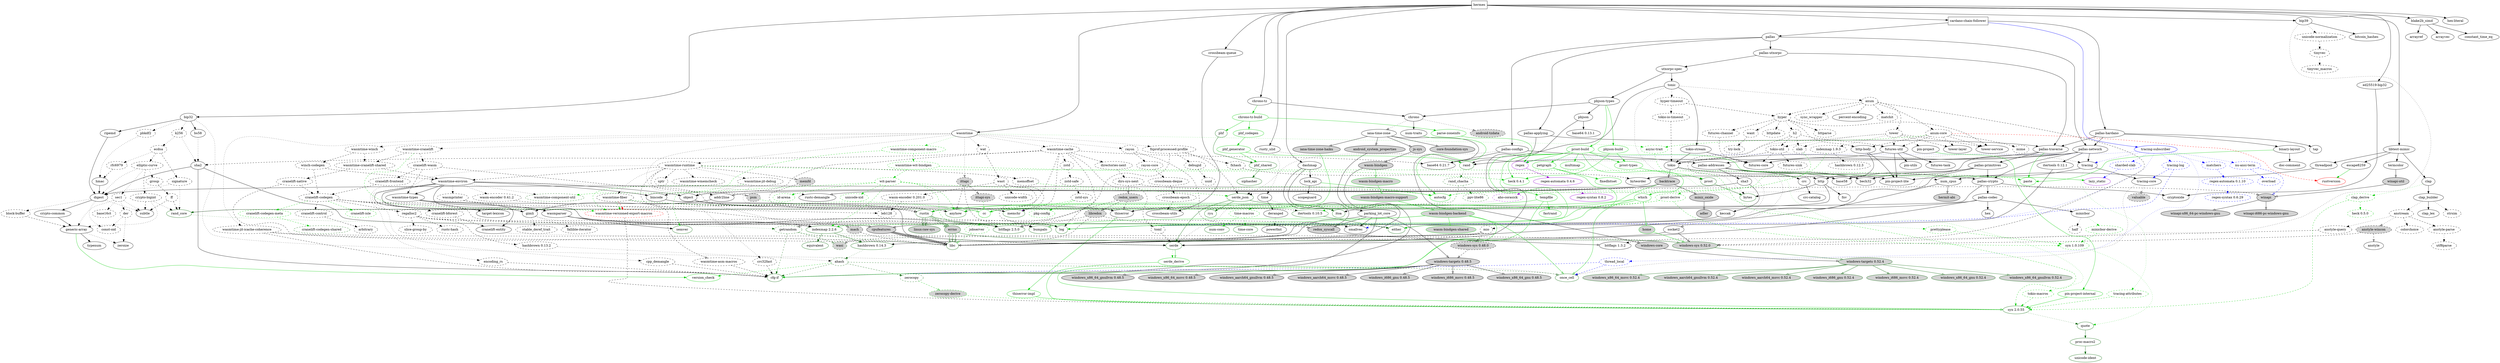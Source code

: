 digraph {
    0 [ label = "hermes" shape = box]
    1 [ label = "cardano-chain-follower" shape = box]
    2 [ label = "anyhow" color = darkgreen]
    3 [ label = "bip32" ]
    4 [ label = "bip39" ]
    5 [ label = "blake2b_simd" ]
    6 [ label = "chrono" ]
    7 [ label = "chrono-tz" ]
    8 [ label = "crossbeam-queue" ]
    9 [ label = "cryptoxide" ]
    10 [ label = "dashmap" ]
    11 [ label = "ed25519-bip32" ]
    12 [ label = "hex" ]
    13 [ label = "hex-literal" ]
    14 [ label = "iana-time-zone" ]
    15 [ label = "libtest-mimic" ]
    16 [ label = "once_cell" color = darkgreen]
    17 [ label = "pallas" ]
    18 [ label = "rand" color = darkgreen]
    19 [ label = "rusty_ulid" ]
    20 [ label = "thiserror" ]
    21 [ label = "time" ]
    22 [ label = "tokio" ]
    23 [ label = "tracing" ]
    24 [ label = "tracing-subscriber" color = blue]
    25 [ label = "wasmtime" ]
    26 [ label = "pallas-hardano" ]
    27 [ label = "bs58" ]
    28 [ label = "hmac" ]
    29 [ label = "k256" style = dashed]
    30 [ label = "pbkdf2" style = dashed]
    31 [ label = "rand_core" color = darkgreen]
    32 [ label = "ripemd" ]
    33 [ label = "sha2" ]
    34 [ label = "subtle" ]
    35 [ label = "zeroize" ]
    36 [ label = "bitcoin_hashes" ]
    37 [ label = "serde" color = darkgreen]
    38 [ label = "unicode-normalization" style = dashed]
    39 [ label = "arrayref" ]
    40 [ label = "arrayvec" ]
    41 [ label = "constant_time_eq" ]
    42 [ label = "android-tzdata" style = "dashed,filled", fillcolor = lightgrey]
    43 [ label = "js-sys" style = filled, fillcolor = lightgrey]
    44 [ label = "num-traits" ]
    45 [ label = "wasm-bindgen" style = filled, fillcolor = lightgrey]
    46 [ label = "windows-targets 0.52.4" color = darkgreen, style = filled, fillcolor = lightgrey]
    47 [ label = "chrono-tz-build" color = green3]
    48 [ label = "phf" color = darkgreen]
    49 [ label = "crossbeam-utils" ]
    50 [ label = "cfg-if" color = darkgreen]
    51 [ label = "hashbrown 0.14.3" color = darkgreen]
    52 [ label = "lock_api" ]
    53 [ label = "parking_lot_core" ]
    54 [ label = "android_system_properties" style = filled, fillcolor = lightgrey]
    55 [ label = "core-foundation-sys" style = filled, fillcolor = lightgrey]
    56 [ label = "iana-time-zone-haiku" style = filled, fillcolor = lightgrey]
    57 [ label = "windows-core" style = filled, fillcolor = lightgrey]
    58 [ label = "clap" ]
    59 [ label = "escape8259" ]
    60 [ label = "termcolor" ]
    61 [ label = "threadpool" ]
    62 [ label = "pallas-addresses" ]
    63 [ label = "pallas-applying" ]
    64 [ label = "pallas-codec" ]
    65 [ label = "pallas-configs" ]
    66 [ label = "pallas-crypto" ]
    67 [ label = "pallas-network" ]
    68 [ label = "pallas-primitives" ]
    69 [ label = "pallas-traverse" ]
    70 [ label = "pallas-utxorpc" ]
    71 [ label = "libc" color = darkgreen]
    72 [ label = "rand_chacha" color = darkgreen, style = dashed]
    73 [ label = "thiserror-impl" color = green3]
    74 [ label = "deranged" ]
    75 [ label = "itoa" color = darkgreen]
    76 [ label = "num-conv" color = darkgreen]
    77 [ label = "powerfmt" ]
    78 [ label = "time-core" color = darkgreen]
    79 [ label = "time-macros" color = green3, style = dashed]
    80 [ label = "backtrace" style = filled, fillcolor = lightgrey]
    81 [ label = "bytes" color = darkgreen]
    82 [ label = "mio" style = dashed]
    83 [ label = "num_cpus" ]
    84 [ label = "pin-project-lite" ]
    85 [ label = "socket2" ]
    86 [ label = "tokio-macros" color = green3, style = dashed]
    87 [ label = "windows-sys 0.48.0" style = "dashed,filled", fillcolor = lightgrey]
    88 [ label = "tracing-attributes" color = green3, style = dashed]
    89 [ label = "tracing-core" ]
    90 [ label = "matchers" color = blue, style = dashed]
    91 [ label = "nu-ansi-term" color = blue, style = dashed]
    92 [ label = "regex" color = darkviolet]
    93 [ label = "sharded-slab" color = blue, style = dashed]
    94 [ label = "smallvec" ]
    95 [ label = "thread_local" color = blue, style = dashed]
    96 [ label = "tracing-log" color = blue, style = dashed]
    97 [ label = "addr2line" ]
    98 [ label = "async-trait" color = green3, style = dashed]
    99 [ label = "bincode" ]
    100 [ label = "bumpalo" color = darkgreen]
    101 [ label = "encoding_rs" style = dashed]
    102 [ label = "fxprof-processed-profile" style = dashed]
    103 [ label = "gimli" ]
    104 [ label = "indexmap 2.2.6" color = darkgreen]
    105 [ label = "ittapi" style = "dashed,filled", fillcolor = lightgrey]
    106 [ label = "log" color = darkgreen]
    107 [ label = "object" ]
    108 [ label = "paste" color = green3]
    109 [ label = "rayon" style = dashed]
    110 [ label = "rustix" color = darkgreen]
    111 [ label = "serde_derive" color = green3]
    112 [ label = "serde_json" color = darkgreen]
    113 [ label = "target-lexicon" ]
    114 [ label = "wasm-encoder 0.41.2" style = dashed]
    115 [ label = "wasmparser" ]
    116 [ label = "wasmtime-cache" style = dashed]
    117 [ label = "wasmtime-component-macro" color = green3, style = dashed]
    118 [ label = "wasmtime-component-util" color = darkgreen, style = dashed]
    119 [ label = "wasmtime-cranelift" style = dashed]
    120 [ label = "wasmtime-environ" ]
    121 [ label = "wasmtime-fiber" style = dashed]
    122 [ label = "wasmtime-jit-debug" style = dashed]
    123 [ label = "wasmtime-jit-icache-coherence" style = dashed]
    124 [ label = "wasmtime-runtime" style = dashed]
    125 [ label = "wasmtime-winch" style = dashed]
    126 [ label = "wat" style = dashed]
    127 [ label = "windows-sys 0.52.0" color = darkgreen, style = filled, fillcolor = lightgrey]
    128 [ label = "binary-layout" ]
    129 [ label = "tap" ]
    130 [ label = "digest" ]
    131 [ label = "ecdsa" style = dashed]
    132 [ label = "elliptic-curve" style = dashed]
    133 [ label = "getrandom" color = darkgreen, style = dashed]
    134 [ label = "cpufeatures" style = filled, fillcolor = lightgrey]
    135 [ label = "tinyvec" style = dashed]
    136 [ label = "autocfg" color = green3]
    137 [ label = "wasm-bindgen-macro" color = green3, style = filled, fillcolor = lightgrey]
    138 [ label = "windows_aarch64_gnullvm 0.52.4" color = darkgreen, style = filled, fillcolor = lightgrey]
    139 [ label = "windows_aarch64_msvc 0.52.4" color = darkgreen, style = filled, fillcolor = lightgrey]
    140 [ label = "windows_i686_gnu 0.52.4" color = darkgreen, style = filled, fillcolor = lightgrey]
    141 [ label = "windows_i686_msvc 0.52.4" color = darkgreen, style = filled, fillcolor = lightgrey]
    142 [ label = "windows_x86_64_gnu 0.52.4" color = darkgreen, style = filled, fillcolor = lightgrey]
    143 [ label = "windows_x86_64_gnullvm 0.52.4" color = darkgreen, style = filled, fillcolor = lightgrey]
    144 [ label = "windows_x86_64_msvc 0.52.4" color = darkgreen, style = filled, fillcolor = lightgrey]
    145 [ label = "parse-zoneinfo" color = green3]
    146 [ label = "phf_codegen" color = green3]
    147 [ label = "phf_shared" color = darkgreen]
    148 [ label = "ahash" color = darkgreen, style = dashed]
    149 [ label = "scopeguard" ]
    150 [ label = "redox_syscall" style = filled, fillcolor = lightgrey]
    151 [ label = "windows-targets 0.48.5" style = filled, fillcolor = lightgrey]
    152 [ label = "cc" color = green3]
    153 [ label = "clap_builder" ]
    154 [ label = "clap_derive" color = green3, style = dashed]
    155 [ label = "rustversion" color = red]
    156 [ label = "winapi-util" style = filled, fillcolor = lightgrey]
    157 [ label = "base58" ]
    158 [ label = "bech32" ]
    159 [ label = "crc" ]
    160 [ label = "sha3" ]
    161 [ label = "minicbor" ]
    162 [ label = "base64 0.21.7" ]
    163 [ label = "byteorder" ]
    164 [ label = "itertools 0.12.1" ]
    165 [ label = "utxorpc-spec" ]
    166 [ label = "ppv-lite86" color = darkgreen, style = dashed]
    167 [ label = "proc-macro2" color = darkgreen]
    168 [ label = "quote" color = darkgreen]
    169 [ label = "syn 2.0.55" color = darkgreen]
    170 [ label = "miniz_oxide" style = filled, fillcolor = lightgrey]
    171 [ label = "rustc-demangle" ]
    172 [ label = "wasi" color = darkgreen, style = "dashed,filled", fillcolor = lightgrey]
    173 [ label = "hermit-abi" style = filled, fillcolor = lightgrey]
    174 [ label = "valuable" style = "dashed,filled", fillcolor = lightgrey]
    175 [ label = "regex-automata 0.1.10" color = blue, style = dashed]
    176 [ label = "overload" color = blue, style = dashed]
    177 [ label = "winapi" style = filled, fillcolor = lightgrey]
    178 [ label = "aho-corasick" color = darkviolet, style = dashed]
    179 [ label = "memchr" color = darkgreen]
    180 [ label = "regex-automata 0.4.6" color = darkviolet]
    181 [ label = "regex-syntax 0.8.2" color = darkviolet]
    182 [ label = "lazy_static" color = darkviolet]
    183 [ label = "bitflags 2.5.0" color = darkgreen]
    184 [ label = "debugid" style = dashed]
    185 [ label = "fxhash" style = dashed]
    186 [ label = "fallible-iterator" style = dashed]
    187 [ label = "stable_deref_trait" style = dashed]
    188 [ label = "equivalent" color = darkgreen]
    189 [ label = "ittapi-sys" style = "dashed,filled", fillcolor = lightgrey]
    190 [ label = "crc32fast" style = dashed]
    191 [ label = "either" color = darkgreen]
    192 [ label = "rayon-core" style = dashed]
    193 [ label = "errno" color = darkgreen, style = filled, fillcolor = lightgrey]
    194 [ label = "linux-raw-sys" color = darkgreen, style = filled, fillcolor = lightgrey]
    195 [ label = "ryu" color = darkgreen]
    196 [ label = "leb128" style = dashed]
    197 [ label = "semver" color = darkgreen]
    198 [ label = "directories-next" style = dashed]
    199 [ label = "toml" style = dashed]
    200 [ label = "zstd" style = dashed]
    201 [ label = "wasmtime-wit-bindgen" color = green3, style = dashed]
    202 [ label = "wit-parser" color = green3, style = dashed]
    203 [ label = "cranelift-codegen" style = dashed]
    204 [ label = "cranelift-control" style = dashed]
    205 [ label = "cranelift-entity" ]
    206 [ label = "cranelift-frontend" style = dashed]
    207 [ label = "cranelift-native" style = dashed]
    208 [ label = "cranelift-wasm" style = dashed]
    209 [ label = "wasmtime-cranelift-shared" style = dashed]
    210 [ label = "wasmtime-versioned-export-macros" color = red, style = dashed]
    211 [ label = "cpp_demangle" style = dashed]
    212 [ label = "wasmprinter" style = dashed]
    213 [ label = "wasmtime-types" ]
    214 [ label = "wasmtime-asm-macros" style = dashed]
    215 [ label = "mach" style = "dashed,filled", fillcolor = lightgrey]
    216 [ label = "memfd" style = "dashed,filled", fillcolor = lightgrey]
    217 [ label = "memoffset" style = dashed]
    218 [ label = "psm" style = "dashed,filled", fillcolor = lightgrey]
    219 [ label = "sptr" style = dashed]
    220 [ label = "wasmtime-wmemcheck" style = dashed]
    221 [ label = "winch-codegen" style = dashed]
    222 [ label = "wast" style = dashed]
    223 [ label = "doc-comment" ]
    224 [ label = "block-buffer" style = dashed]
    225 [ label = "const-oid" style = dashed]
    226 [ label = "crypto-common" ]
    227 [ label = "der" style = dashed]
    228 [ label = "rfc6979" style = dashed]
    229 [ label = "signature" style = dashed]
    230 [ label = "base16ct" style = dashed]
    231 [ label = "crypto-bigint" style = dashed]
    232 [ label = "ff" style = dashed]
    233 [ label = "generic-array" ]
    234 [ label = "group" style = dashed]
    235 [ label = "sec1" style = dashed]
    236 [ label = "tinyvec_macros" style = dashed]
    237 [ label = "wasm-bindgen-macro-support" color = green3, style = filled, fillcolor = lightgrey]
    238 [ label = "phf_generator" color = green3]
    239 [ label = "siphasher" color = darkgreen]
    240 [ label = "version_check" color = green3]
    241 [ label = "zerocopy" color = darkgreen, style = dashed]
    242 [ label = "bitflags 1.3.2" ]
    243 [ label = "windows_aarch64_gnullvm 0.48.5" style = filled, fillcolor = lightgrey]
    244 [ label = "windows_aarch64_msvc 0.48.5" style = filled, fillcolor = lightgrey]
    245 [ label = "windows_i686_gnu 0.48.5" style = filled, fillcolor = lightgrey]
    246 [ label = "windows_i686_msvc 0.48.5" style = filled, fillcolor = lightgrey]
    247 [ label = "windows_x86_64_gnu 0.48.5" style = filled, fillcolor = lightgrey]
    248 [ label = "windows_x86_64_gnullvm 0.48.5" style = filled, fillcolor = lightgrey]
    249 [ label = "windows_x86_64_msvc 0.48.5" style = filled, fillcolor = lightgrey]
    250 [ label = "jobserver" color = green3, style = dashed]
    251 [ label = "anstream" style = dashed]
    252 [ label = "anstyle" ]
    253 [ label = "clap_lex" ]
    254 [ label = "strsim" style = dashed]
    255 [ label = "heck 0.5.0" color = green3, style = dashed]
    256 [ label = "crc-catalog" ]
    257 [ label = "keccak" ]
    258 [ label = "half" style = dashed]
    259 [ label = "minicbor-derive" color = green3, style = dashed]
    260 [ label = "pbjson" ]
    261 [ label = "pbjson-types" ]
    262 [ label = "prost" color = darkgreen]
    263 [ label = "tonic" ]
    264 [ label = "unicode-ident" color = darkgreen]
    265 [ label = "adler" style = filled, fillcolor = lightgrey]
    266 [ label = "regex-syntax 0.6.29" color = blue, style = dashed]
    267 [ label = "winapi-i686-pc-windows-gnu" style = filled, fillcolor = lightgrey]
    268 [ label = "winapi-x86_64-pc-windows-gnu" style = filled, fillcolor = lightgrey]
    269 [ label = "uuid" style = dashed]
    270 [ label = "crossbeam-deque" style = dashed]
    271 [ label = "dirs-sys-next" style = dashed]
    272 [ label = "zstd-safe" style = dashed]
    273 [ label = "heck 0.4.1" color = green3]
    274 [ label = "id-arena" color = green3, style = dashed]
    275 [ label = "unicode-xid" color = green3, style = dashed]
    276 [ label = "cranelift-bforest" style = dashed]
    277 [ label = "cranelift-codegen-meta" color = green3, style = dashed]
    278 [ label = "cranelift-codegen-shared" color = darkgreen, style = dashed]
    279 [ label = "cranelift-isle" color = green3, style = dashed]
    280 [ label = "regalloc2" style = dashed]
    281 [ label = "arbitrary" style = dashed]
    282 [ label = "itertools 0.10.5" color = darkgreen]
    283 [ label = "unicode-width" style = dashed]
    284 [ label = "wasm-encoder 0.201.0" style = dashed]
    285 [ label = "typenum" ]
    286 [ label = "wasm-bindgen-backend" color = green3, style = filled, fillcolor = lightgrey]
    287 [ label = "wasm-bindgen-shared" color = green3, style = filled, fillcolor = lightgrey]
    288 [ label = "zerocopy-derive" color = green3, style = "dashed,filled", fillcolor = lightgrey]
    289 [ label = "anstyle-parse" style = dashed]
    290 [ label = "anstyle-query" style = dashed]
    291 [ label = "anstyle-wincon" style = "dashed,filled", fillcolor = lightgrey]
    292 [ label = "colorchoice" style = dashed]
    293 [ label = "utf8parse" style = dashed]
    294 [ label = "syn 1.0.109" color = green3, style = dashed]
    295 [ label = "base64 0.13.1" ]
    296 [ label = "pbjson-build" color = green3]
    297 [ label = "prost-build" color = green3]
    298 [ label = "prost-derive" color = green3, style = dashed]
    299 [ label = "axum" style = dashed]
    300 [ label = "futures-core" ]
    301 [ label = "futures-util" ]
    302 [ label = "h2" style = dashed]
    303 [ label = "http" ]
    304 [ label = "http-body" ]
    305 [ label = "hyper" style = dashed]
    306 [ label = "hyper-timeout" style = dashed]
    307 [ label = "percent-encoding" ]
    308 [ label = "pin-project" ]
    309 [ label = "tokio-stream" ]
    310 [ label = "tower" style = dashed]
    311 [ label = "tower-layer" ]
    312 [ label = "tower-service" ]
    313 [ label = "crossbeam-epoch" style = dashed]
    314 [ label = "redox_users" style = "dashed,filled", fillcolor = lightgrey]
    315 [ label = "zstd-sys" style = dashed]
    316 [ label = "hashbrown 0.13.2" style = dashed]
    317 [ label = "rustc-hash" style = dashed]
    318 [ label = "slice-group-by" style = dashed]
    319 [ label = "prost-types" color = green3]
    320 [ label = "multimap" color = green3]
    321 [ label = "petgraph" color = green3]
    322 [ label = "prettyplease" color = green3, style = dashed]
    323 [ label = "tempfile" color = green3]
    324 [ label = "which" color = green3]
    325 [ label = "axum-core" style = dashed]
    326 [ label = "matchit" style = dashed]
    327 [ label = "mime" style = dashed]
    328 [ label = "sync_wrapper" style = dashed]
    329 [ label = "futures-task" ]
    330 [ label = "pin-utils" ]
    331 [ label = "fnv" ]
    332 [ label = "futures-sink" style = dashed]
    333 [ label = "slab" style = dashed]
    334 [ label = "tokio-util" style = dashed]
    335 [ label = "futures-channel" style = dashed]
    336 [ label = "httparse" style = dashed]
    337 [ label = "httpdate" style = dashed]
    338 [ label = "want" style = dashed]
    339 [ label = "tokio-io-timeout" style = dashed]
    340 [ label = "pin-project-internal" color = green3]
    341 [ label = "indexmap 1.9.3" style = dashed]
    342 [ label = "libredox" style = "dashed,filled", fillcolor = lightgrey]
    343 [ label = "pkg-config" color = green3, style = dashed]
    344 [ label = "fixedbitset" color = green3]
    345 [ label = "fastrand" color = green3]
    346 [ label = "home" color = green3, style = filled, fillcolor = lightgrey]
    347 [ label = "try-lock" style = dashed]
    348 [ label = "hashbrown 0.12.3" style = dashed]
    0 -> 3 [ ]
    0 -> 4 [ ]
    0 -> 5 [ ]
    0 -> 1 [ ]
    0 -> 7 [ ]
    0 -> 8 [ ]
    0 -> 10 [ ]
    0 -> 11 [ ]
    0 -> 13 [ ]
    0 -> 15 [ ]
    0 -> 19 [ ]
    0 -> 25 [ ]
    1 -> 17 [ ]
    1 -> 26 [ ]
    1 -> 24 [ color = blue]
    3 -> 27 [ ]
    3 -> 29 [ style = dotted]
    3 -> 16 [ style = dotted]
    3 -> 30 [ style = dotted]
    3 -> 32 [ ]
    4 -> 36 [ ]
    4 -> 37 [ style = dotted]
    4 -> 38 [ style = dotted]
    5 -> 39 [ ]
    5 -> 40 [ ]
    5 -> 41 [ ]
    6 -> 42 [ arrowType = empty, fillcolor = lightgrey, style = dotted]
    6 -> 14 [ arrowType = empty, fillcolor = lightgrey, style = dotted]
    6 -> 44 [ ]
    7 -> 6 [ ]
    7 -> 47 [ color = green3]
    8 -> 49 [ ]
    10 -> 51 [ ]
    10 -> 52 [ ]
    10 -> 53 [ ]
    11 -> 9 [ ]
    14 -> 54 [ arrowType = empty, fillcolor = lightgrey]
    14 -> 55 [ arrowType = empty, fillcolor = lightgrey]
    14 -> 56 [ arrowType = empty, fillcolor = lightgrey]
    14 -> 43 [ arrowType = empty, fillcolor = lightgrey]
    14 -> 57 [ arrowType = empty, fillcolor = lightgrey]
    15 -> 58 [ ]
    15 -> 59 [ ]
    15 -> 60 [ ]
    15 -> 61 [ ]
    17 -> 63 [ ]
    17 -> 65 [ ]
    17 -> 67 [ ]
    17 -> 70 [ ]
    18 -> 72 [ color = darkgreen, style = dotted]
    19 -> 18 [ style = dotted]
    19 -> 21 [ style = dotted]
    20 -> 73 [ color = green3]
    21 -> 74 [ ]
    21 -> 75 [ style = dotted]
    21 -> 37 [ style = dotted]
    21 -> 79 [ color = green3, style = dotted]
    22 -> 80 [ arrowType = empty, fillcolor = lightgrey]
    22 -> 81 [ style = dotted]
    22 -> 82 [ style = dotted]
    22 -> 83 [ style = dotted]
    22 -> 84 [ ]
    22 -> 85 [ arrowType = empty, fillcolor = lightgrey, style = dotted]
    22 -> 86 [ color = green3, style = dotted]
    23 -> 84 [ ]
    23 -> 88 [ color = green3, style = dotted]
    23 -> 89 [ ]
    24 -> 90 [ color = blue, style = dotted]
    24 -> 91 [ color = blue, style = dotted]
    24 -> 92 [ color = blue, style = dotted]
    24 -> 93 [ color = blue, style = dotted]
    24 -> 94 [ color = blue, style = dotted]
    24 -> 95 [ color = blue, style = dotted]
    24 -> 23 [ color = blue, style = dotted]
    24 -> 96 [ color = blue, style = dotted]
    25 -> 97 [ style = dotted]
    25 -> 98 [ color = green3, style = dotted]
    25 -> 102 [ style = dotted]
    25 -> 105 [ arrowType = empty, fillcolor = lightgrey, style = dotted]
    25 -> 109 [ style = dotted]
    25 -> 116 [ style = dotted]
    25 -> 117 [ color = green3, style = dotted]
    25 -> 119 [ style = dotted]
    25 -> 123 [ style = dotted]
    25 -> 124 [ style = dotted]
    25 -> 125 [ style = dotted]
    25 -> 126 [ style = dotted]
    26 -> 128 [ ]
    26 -> 67 [ ]
    26 -> 69 [ ]
    26 -> 129 [ ]
    27 -> 33 [ style = dotted]
    28 -> 130 [ ]
    29 -> 131 [ style = dotted]
    29 -> 33 [ style = dotted]
    30 -> 28 [ style = dotted]
    31 -> 133 [ color = darkgreen, style = dotted]
    32 -> 130 [ ]
    33 -> 50 [ ]
    33 -> 134 [ arrowType = empty, fillcolor = lightgrey]
    33 -> 130 [ ]
    37 -> 111 [ color = green3, style = dotted]
    37 -> 111 [ color = green3, arrowType = empty, fillcolor = lightgrey]
    38 -> 135 [ style = dashed]
    43 -> 45 [ arrowType = empty, fillcolor = lightgrey]
    44 -> 136 [ color = green3]
    45 -> 50 [ arrowType = empty, fillcolor = lightgrey]
    45 -> 137 [ color = green3, arrowType = empty, fillcolor = lightgrey]
    46 -> 138 [ color = darkgreen, arrowType = empty, fillcolor = lightgrey]
    46 -> 139 [ color = darkgreen, arrowType = empty, fillcolor = lightgrey]
    46 -> 140 [ color = darkgreen, arrowType = empty, fillcolor = lightgrey]
    46 -> 141 [ color = darkgreen, arrowType = empty, fillcolor = lightgrey]
    46 -> 142 [ color = darkgreen, arrowType = empty, fillcolor = lightgrey]
    46 -> 143 [ color = darkgreen, arrowType = empty, fillcolor = lightgrey]
    46 -> 144 [ color = darkgreen, arrowType = empty, fillcolor = lightgrey]
    47 -> 145 [ color = green3]
    47 -> 48 [ color = green3]
    47 -> 146 [ color = green3]
    48 -> 147 [ color = darkgreen]
    51 -> 148 [ color = darkgreen, style = dotted]
    52 -> 136 [ color = green3]
    52 -> 149 [ ]
    53 -> 50 [ ]
    53 -> 71 [ arrowType = empty, fillcolor = lightgrey]
    53 -> 150 [ arrowType = empty, fillcolor = lightgrey]
    53 -> 94 [ ]
    53 -> 151 [ arrowType = empty, fillcolor = lightgrey]
    54 -> 71 [ arrowType = empty, fillcolor = lightgrey]
    56 -> 152 [ color = green3, arrowType = empty, fillcolor = lightgrey]
    57 -> 46 [ arrowType = empty, fillcolor = lightgrey]
    58 -> 153 [ ]
    58 -> 154 [ color = green3, style = dotted]
    59 -> 155 [ color = green3]
    60 -> 156 [ arrowType = empty, fillcolor = lightgrey]
    61 -> 83 [ ]
    62 -> 157 [ ]
    62 -> 158 [ ]
    62 -> 159 [ ]
    62 -> 66 [ ]
    62 -> 160 [ ]
    63 -> 69 [ ]
    63 -> 18 [ ]
    64 -> 12 [ ]
    64 -> 161 [ ]
    64 -> 37 [ ]
    64 -> 20 [ ]
    65 -> 162 [ ]
    65 -> 62 [ ]
    65 -> 112 [ style = dotted]
    66 -> 9 [ ]
    66 -> 64 [ ]
    66 -> 31 [ ]
    67 -> 163 [ ]
    67 -> 164 [ ]
    67 -> 66 [ ]
    67 -> 18 [ ]
    67 -> 22 [ ]
    67 -> 23 [ ]
    68 -> 157 [ ]
    68 -> 158 [ ]
    68 -> 106 [ ]
    68 -> 66 [ ]
    68 -> 112 [ style = dotted]
    69 -> 62 [ ]
    69 -> 68 [ ]
    69 -> 108 [ color = green3]
    70 -> 69 [ ]
    70 -> 165 [ ]
    72 -> 166 [ color = darkgreen, style = dashed]
    72 -> 31 [ color = darkgreen, style = dashed]
    73 -> 169 [ color = green3]
    74 -> 77 [ style = dotted]
    79 -> 76 [ color = green3, style = dashed]
    79 -> 78 [ color = green3, style = dashed]
    80 -> 97 [ arrowType = empty, fillcolor = lightgrey]
    80 -> 152 [ color = green3, arrowType = empty, fillcolor = lightgrey]
    80 -> 170 [ arrowType = empty, fillcolor = lightgrey]
    80 -> 107 [ arrowType = empty, fillcolor = lightgrey]
    80 -> 171 [ arrowType = empty, fillcolor = lightgrey]
    82 -> 71 [ arrowType = empty, fillcolor = lightgrey, style = dashed]
    82 -> 71 [ arrowType = empty, fillcolor = lightgrey, style = dashed]
    82 -> 172 [ arrowType = empty, fillcolor = lightgrey, style = dashed]
    82 -> 87 [ arrowType = empty, fillcolor = lightgrey, style = dashed]
    83 -> 173 [ arrowType = empty, fillcolor = lightgrey]
    83 -> 71 [ arrowType = empty, fillcolor = lightgrey]
    85 -> 71 [ arrowType = empty, fillcolor = lightgrey]
    85 -> 127 [ arrowType = empty, fillcolor = lightgrey]
    86 -> 169 [ color = green3, style = dashed]
    87 -> 151 [ arrowType = empty, fillcolor = lightgrey, style = dashed]
    88 -> 169 [ color = green3, style = dashed]
    89 -> 16 [ style = dotted]
    89 -> 174 [ arrowType = empty, fillcolor = lightgrey, style = dotted]
    90 -> 175 [ color = blue, style = dashed]
    91 -> 176 [ color = blue, style = dashed]
    91 -> 177 [ color = blue, arrowType = empty, fillcolor = lightgrey, style = dashed]
    92 -> 180 [ color = darkviolet]
    93 -> 182 [ color = blue, style = dashed]
    95 -> 50 [ color = blue, style = dashed]
    95 -> 16 [ color = blue, style = dashed]
    96 -> 106 [ color = blue, style = dashed]
    96 -> 89 [ color = blue, style = dashed]
    97 -> 103 [ ]
    98 -> 169 [ color = green3, style = dashed]
    99 -> 37 [ ]
    101 -> 50 [ style = dashed]
    102 -> 183 [ style = dashed]
    102 -> 184 [ style = dashed]
    102 -> 185 [ style = dashed]
    102 -> 112 [ style = dashed]
    103 -> 186 [ style = dotted]
    103 -> 104 [ style = dotted]
    103 -> 187 [ style = dotted]
    104 -> 188 [ color = darkgreen]
    104 -> 51 [ color = darkgreen]
    104 -> 37 [ color = darkgreen, style = dotted]
    105 -> 2 [ arrowType = empty, fillcolor = lightgrey, style = dashed]
    105 -> 189 [ arrowType = empty, fillcolor = lightgrey, style = dashed]
    105 -> 106 [ arrowType = empty, fillcolor = lightgrey, style = dashed]
    107 -> 190 [ style = dotted]
    107 -> 104 [ style = dotted]
    107 -> 179 [ ]
    109 -> 191 [ style = dashed]
    109 -> 192 [ style = dashed]
    110 -> 183 [ color = darkgreen]
    110 -> 193 [ color = darkgreen, arrowType = empty, fillcolor = lightgrey, style = dotted]
    110 -> 193 [ color = darkgreen, arrowType = empty, fillcolor = lightgrey]
    110 -> 193 [ color = darkgreen, arrowType = empty, fillcolor = lightgrey]
    110 -> 194 [ color = darkgreen, arrowType = empty, fillcolor = lightgrey]
    110 -> 194 [ color = darkgreen, arrowType = empty, fillcolor = lightgrey]
    111 -> 169 [ color = green3]
    112 -> 75 [ color = darkgreen]
    112 -> 195 [ color = darkgreen]
    112 -> 37 [ color = darkgreen]
    114 -> 196 [ style = dashed]
    115 -> 183 [ ]
    115 -> 104 [ ]
    115 -> 197 [ ]
    116 -> 2 [ style = dashed]
    116 -> 162 [ style = dashed]
    116 -> 99 [ style = dashed]
    116 -> 198 [ style = dashed]
    116 -> 106 [ style = dashed]
    116 -> 110 [ arrowType = empty, fillcolor = lightgrey, style = dashed]
    116 -> 33 [ style = dashed]
    116 -> 199 [ style = dashed]
    116 -> 200 [ style = dashed]
    117 -> 118 [ color = green3, style = dashed]
    117 -> 201 [ color = green3, style = dashed]
    119 -> 208 [ style = dashed]
    119 -> 209 [ style = dashed]
    119 -> 210 [ color = green3, style = dashed]
    120 -> 99 [ ]
    120 -> 211 [ style = dotted]
    120 -> 103 [ ]
    120 -> 106 [ ]
    120 -> 107 [ ]
    120 -> 171 [ style = dotted]
    120 -> 113 [ ]
    120 -> 114 [ style = dotted]
    120 -> 212 [ style = dotted]
    120 -> 118 [ style = dotted]
    120 -> 213 [ ]
    121 -> 2 [ style = dashed]
    121 -> 152 [ color = green3, style = dashed]
    121 -> 110 [ arrowType = empty, fillcolor = lightgrey, style = dashed]
    121 -> 214 [ arrowType = empty, fillcolor = lightgrey, style = dashed]
    121 -> 210 [ color = green3, style = dashed]
    121 -> 210 [ color = red, style = dashed]
    122 -> 107 [ style = dotted]
    122 -> 110 [ arrowType = empty, fillcolor = lightgrey, style = dotted]
    122 -> 210 [ color = green3, style = dashed]
    123 -> 50 [ style = dashed]
    123 -> 71 [ arrowType = empty, fillcolor = lightgrey, style = dashed]
    123 -> 127 [ arrowType = empty, fillcolor = lightgrey, style = dashed]
    124 -> 101 [ style = dotted]
    124 -> 215 [ arrowType = empty, fillcolor = lightgrey, style = dashed]
    124 -> 216 [ arrowType = empty, fillcolor = lightgrey, style = dashed]
    124 -> 217 [ style = dashed]
    124 -> 108 [ color = green3, style = dashed]
    124 -> 218 [ arrowType = empty, fillcolor = lightgrey, style = dashed]
    124 -> 219 [ style = dashed]
    124 -> 120 [ style = dashed]
    124 -> 121 [ style = dotted]
    124 -> 122 [ style = dotted]
    124 -> 220 [ style = dashed]
    125 -> 209 [ style = dashed]
    125 -> 221 [ style = dashed]
    126 -> 222 [ style = dashed]
    127 -> 46 [ color = darkgreen, arrowType = empty, fillcolor = lightgrey]
    128 -> 223 [ ]
    128 -> 108 [ color = green3]
    130 -> 224 [ style = dotted]
    130 -> 225 [ style = dotted]
    130 -> 226 [ ]
    130 -> 34 [ style = dotted]
    131 -> 132 [ style = dashed]
    131 -> 228 [ style = dotted]
    131 -> 229 [ style = dashed]
    132 -> 231 [ style = dashed]
    132 -> 130 [ style = dotted]
    132 -> 234 [ style = dotted]
    132 -> 235 [ style = dotted]
    133 -> 50 [ color = darkgreen, style = dashed]
    133 -> 71 [ color = darkgreen, arrowType = empty, fillcolor = lightgrey, style = dashed]
    133 -> 172 [ color = darkgreen, arrowType = empty, fillcolor = lightgrey, style = dashed]
    134 -> 71 [ arrowType = empty, fillcolor = lightgrey]
    134 -> 71 [ arrowType = empty, fillcolor = lightgrey]
    134 -> 71 [ arrowType = empty, fillcolor = lightgrey]
    134 -> 71 [ arrowType = empty, fillcolor = lightgrey]
    135 -> 236 [ style = dotted]
    137 -> 237 [ color = green3, arrowType = empty, fillcolor = lightgrey]
    145 -> 92 [ color = green3]
    146 -> 238 [ color = green3]
    147 -> 239 [ color = darkgreen]
    148 -> 50 [ color = darkgreen, style = dashed]
    148 -> 16 [ color = darkgreen, arrowType = empty, fillcolor = lightgrey, style = dashed]
    148 -> 240 [ color = green3, style = dashed]
    148 -> 241 [ color = darkgreen, style = dashed]
    150 -> 242 [ arrowType = empty, fillcolor = lightgrey]
    151 -> 243 [ arrowType = empty, fillcolor = lightgrey]
    151 -> 244 [ arrowType = empty, fillcolor = lightgrey]
    151 -> 245 [ arrowType = empty, fillcolor = lightgrey]
    151 -> 246 [ arrowType = empty, fillcolor = lightgrey]
    151 -> 247 [ arrowType = empty, fillcolor = lightgrey]
    151 -> 248 [ arrowType = empty, fillcolor = lightgrey]
    151 -> 249 [ arrowType = empty, fillcolor = lightgrey]
    152 -> 250 [ color = green3, style = dotted]
    153 -> 251 [ style = dotted]
    153 -> 253 [ ]
    153 -> 254 [ style = dotted]
    154 -> 255 [ color = green3, style = dashed]
    154 -> 169 [ color = green3, style = dashed]
    156 -> 177 [ arrowType = empty, fillcolor = lightgrey]
    159 -> 256 [ ]
    160 -> 130 [ ]
    160 -> 257 [ ]
    161 -> 258 [ style = dotted]
    161 -> 259 [ color = green3, style = dotted]
    164 -> 191 [ ]
    165 -> 261 [ ]
    165 -> 263 [ ]
    167 -> 264 [ color = darkgreen]
    168 -> 167 [ color = darkgreen]
    169 -> 168 [ color = darkgreen, style = dotted]
    170 -> 265 [ arrowType = empty, fillcolor = lightgrey]
    175 -> 266 [ color = blue, style = dotted]
    177 -> 267 [ arrowType = empty, fillcolor = lightgrey]
    177 -> 268 [ arrowType = empty, fillcolor = lightgrey]
    178 -> 179 [ color = darkviolet, style = dotted]
    180 -> 178 [ color = darkviolet, style = dotted]
    180 -> 181 [ color = darkviolet, style = dotted]
    184 -> 269 [ style = dashed]
    185 -> 163 [ style = dashed]
    189 -> 152 [ color = green3, arrowType = empty, fillcolor = lightgrey, style = dashed]
    190 -> 50 [ style = dashed]
    192 -> 270 [ style = dashed]
    193 -> 71 [ color = darkgreen, arrowType = empty, fillcolor = lightgrey]
    193 -> 71 [ color = darkgreen, arrowType = empty, fillcolor = lightgrey]
    193 -> 71 [ color = darkgreen, arrowType = empty, fillcolor = lightgrey]
    193 -> 127 [ color = darkgreen, arrowType = empty, fillcolor = lightgrey]
    198 -> 271 [ style = dashed]
    199 -> 37 [ style = dashed]
    200 -> 272 [ style = dashed]
    201 -> 273 [ color = green3, style = dashed]
    201 -> 202 [ color = green3, style = dashed]
    202 -> 2 [ color = green3, style = dashed]
    202 -> 274 [ color = green3, style = dashed]
    202 -> 104 [ color = green3, style = dashed]
    202 -> 106 [ color = green3, style = dashed]
    202 -> 197 [ color = green3, style = dashed]
    202 -> 112 [ color = green3, style = dashed]
    202 -> 275 [ color = green3, style = dashed]
    203 -> 100 [ style = dashed]
    203 -> 276 [ style = dashed]
    203 -> 277 [ color = green3, style = dashed]
    203 -> 204 [ style = dashed]
    203 -> 279 [ color = green3, style = dashed]
    203 -> 103 [ style = dotted]
    203 -> 280 [ style = dashed]
    203 -> 113 [ style = dashed]
    204 -> 281 [ style = dashed]
    205 -> 37 [ style = dotted]
    206 -> 203 [ style = dashed]
    207 -> 203 [ style = dashed]
    207 -> 71 [ arrowType = empty, fillcolor = lightgrey, style = dashed]
    208 -> 206 [ style = dashed]
    208 -> 282 [ style = dashed]
    208 -> 213 [ style = dashed]
    209 -> 207 [ style = dashed]
    209 -> 120 [ style = dashed]
    210 -> 169 [ style = dashed]
    211 -> 50 [ style = dashed]
    212 -> 2 [ style = dashed]
    212 -> 115 [ style = dashed]
    213 -> 205 [ ]
    213 -> 20 [ ]
    213 -> 115 [ ]
    214 -> 50 [ style = dashed]
    215 -> 71 [ arrowType = empty, fillcolor = lightgrey, style = dashed]
    216 -> 110 [ arrowType = empty, fillcolor = lightgrey, style = dashed]
    217 -> 136 [ color = green3, style = dashed]
    218 -> 152 [ color = green3, arrowType = empty, fillcolor = lightgrey, style = dashed]
    221 -> 203 [ style = dashed]
    221 -> 120 [ style = dashed]
    222 -> 100 [ style = dashed]
    222 -> 179 [ style = dashed]
    222 -> 283 [ style = dashed]
    222 -> 284 [ style = dashed]
    224 -> 233 [ style = dashed]
    226 -> 233 [ ]
    227 -> 225 [ style = dotted]
    227 -> 35 [ style = dotted]
    228 -> 28 [ style = dashed]
    229 -> 130 [ style = dotted]
    229 -> 31 [ style = dotted]
    231 -> 233 [ style = dotted]
    231 -> 31 [ style = dotted]
    231 -> 34 [ style = dashed]
    232 -> 31 [ style = dashed]
    232 -> 34 [ style = dashed]
    233 -> 285 [ ]
    233 -> 240 [ color = green3]
    233 -> 35 [ style = dotted]
    234 -> 232 [ style = dashed]
    235 -> 230 [ style = dotted]
    235 -> 227 [ style = dotted]
    235 -> 233 [ style = dotted]
    235 -> 34 [ style = dotted]
    237 -> 286 [ color = green3, arrowType = empty, fillcolor = lightgrey]
    238 -> 147 [ color = green3]
    238 -> 18 [ color = green3]
    241 -> 288 [ color = green3, arrowType = empty, fillcolor = lightgrey, style = dashed]
    250 -> 71 [ color = green3, arrowType = empty, fillcolor = lightgrey, style = dashed]
    251 -> 289 [ style = dashed]
    251 -> 290 [ style = dotted]
    251 -> 291 [ arrowType = empty, fillcolor = lightgrey, style = dotted]
    251 -> 292 [ style = dashed]
    257 -> 134 [ arrowType = empty, fillcolor = lightgrey]
    259 -> 294 [ color = green3, style = dashed]
    260 -> 295 [ ]
    260 -> 37 [ ]
    261 -> 6 [ ]
    261 -> 260 [ ]
    261 -> 296 [ color = green3]
    261 -> 297 [ color = green3]
    262 -> 81 [ color = darkgreen]
    262 -> 298 [ color = green3, style = dotted]
    263 -> 299 [ style = dotted]
    263 -> 162 [ ]
    263 -> 306 [ style = dotted]
    263 -> 262 [ style = dotted]
    263 -> 309 [ ]
    270 -> 313 [ style = dashed]
    271 -> 314 [ arrowType = empty, fillcolor = lightgrey, style = dashed]
    271 -> 177 [ arrowType = empty, fillcolor = lightgrey, style = dashed]
    272 -> 315 [ style = dashed]
    276 -> 205 [ style = dashed]
    277 -> 278 [ color = green3, style = dashed]
    280 -> 316 [ style = dashed]
    280 -> 106 [ style = dashed]
    280 -> 317 [ style = dashed]
    280 -> 318 [ style = dashed]
    280 -> 94 [ style = dashed]
    282 -> 191 [ color = darkgreen]
    284 -> 196 [ style = dashed]
    286 -> 100 [ color = green3, arrowType = empty, fillcolor = lightgrey]
    286 -> 106 [ color = green3, arrowType = empty, fillcolor = lightgrey]
    286 -> 16 [ color = green3, arrowType = empty, fillcolor = lightgrey]
    286 -> 169 [ color = green3, arrowType = empty, fillcolor = lightgrey]
    286 -> 287 [ color = green3, arrowType = empty, fillcolor = lightgrey]
    288 -> 169 [ color = green3, arrowType = empty, fillcolor = lightgrey, style = dashed]
    289 -> 293 [ style = dotted]
    290 -> 127 [ arrowType = empty, fillcolor = lightgrey, style = dashed]
    291 -> 252 [ arrowType = empty, fillcolor = lightgrey, style = dashed]
    291 -> 127 [ arrowType = empty, fillcolor = lightgrey, style = dashed]
    294 -> 168 [ color = green3, style = dotted]
    296 -> 273 [ color = green3]
    296 -> 319 [ color = green3]
    297 -> 273 [ color = green3]
    297 -> 182 [ color = green3]
    297 -> 106 [ color = green3]
    297 -> 320 [ color = green3]
    297 -> 321 [ color = green3]
    297 -> 322 [ color = green3, style = dotted]
    297 -> 319 [ color = green3]
    297 -> 92 [ color = green3]
    297 -> 323 [ color = green3]
    297 -> 324 [ color = green3]
    298 -> 2 [ color = green3, style = dashed]
    298 -> 282 [ color = green3, style = dashed]
    298 -> 294 [ color = green3, style = dashed]
    299 -> 325 [ style = dashed]
    299 -> 242 [ style = dashed]
    299 -> 305 [ style = dashed]
    299 -> 326 [ style = dashed]
    299 -> 307 [ style = dashed]
    299 -> 328 [ style = dashed]
    299 -> 310 [ style = dashed]
    301 -> 300 [ ]
    301 -> 329 [ ]
    301 -> 84 [ ]
    301 -> 330 [ ]
    302 -> 301 [ style = dashed]
    302 -> 303 [ style = dashed]
    302 -> 333 [ style = dashed]
    302 -> 334 [ style = dashed]
    303 -> 81 [ ]
    303 -> 331 [ ]
    303 -> 75 [ ]
    304 -> 303 [ ]
    304 -> 84 [ ]
    305 -> 335 [ style = dashed]
    305 -> 302 [ style = dotted]
    305 -> 304 [ style = dashed]
    305 -> 336 [ style = dashed]
    305 -> 337 [ style = dashed]
    305 -> 312 [ style = dashed]
    305 -> 338 [ style = dashed]
    306 -> 305 [ style = dashed]
    306 -> 339 [ style = dashed]
    308 -> 340 [ color = green3]
    309 -> 300 [ ]
    309 -> 22 [ ]
    310 -> 301 [ style = dotted]
    310 -> 341 [ style = dotted]
    310 -> 308 [ style = dotted]
    310 -> 18 [ style = dotted]
    310 -> 333 [ style = dotted]
    310 -> 334 [ style = dotted]
    310 -> 311 [ style = dashed]
    310 -> 312 [ style = dashed]
    313 -> 49 [ style = dashed]
    314 -> 133 [ arrowType = empty, fillcolor = lightgrey, style = dashed]
    314 -> 342 [ arrowType = empty, fillcolor = lightgrey, style = dashed]
    314 -> 20 [ arrowType = empty, fillcolor = lightgrey, style = dashed]
    315 -> 152 [ color = green3, style = dashed]
    315 -> 343 [ color = green3, style = dashed]
    316 -> 148 [ style = dotted]
    319 -> 262 [ color = green3]
    321 -> 344 [ color = green3]
    321 -> 104 [ color = green3]
    322 -> 294 [ color = green3, style = dashed]
    323 -> 50 [ color = green3]
    323 -> 345 [ color = green3]
    323 -> 110 [ color = green3, arrowType = empty, fillcolor = lightgrey]
    324 -> 191 [ color = green3]
    324 -> 346 [ color = green3, arrowType = empty, fillcolor = lightgrey]
    324 -> 16 [ color = green3, arrowType = empty, fillcolor = lightgrey]
    324 -> 110 [ color = green3]
    325 -> 98 [ color = green3, style = dashed]
    325 -> 301 [ style = dashed]
    325 -> 304 [ style = dashed]
    325 -> 327 [ style = dashed]
    325 -> 155 [ color = red, style = dashed]
    325 -> 311 [ style = dashed]
    325 -> 312 [ style = dashed]
    333 -> 136 [ color = green3, style = dashed]
    334 -> 300 [ style = dashed]
    334 -> 332 [ style = dashed]
    334 -> 22 [ style = dashed]
    334 -> 23 [ style = dotted]
    335 -> 300 [ style = dashed]
    338 -> 347 [ style = dashed]
    339 -> 22 [ style = dashed]
    340 -> 169 [ color = green3]
    341 -> 136 [ color = green3, style = dashed]
    341 -> 348 [ style = dashed]
    342 -> 183 [ arrowType = empty, fillcolor = lightgrey, style = dashed]
    342 -> 71 [ arrowType = empty, fillcolor = lightgrey, style = dashed]
    342 -> 150 [ arrowType = empty, fillcolor = lightgrey, style = dashed]
    346 -> 127 [ color = green3, arrowType = empty, fillcolor = lightgrey]
}

